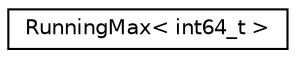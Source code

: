 digraph "Graphical Class Hierarchy"
{
 // LATEX_PDF_SIZE
  edge [fontname="Helvetica",fontsize="10",labelfontname="Helvetica",labelfontsize="10"];
  node [fontname="Helvetica",fontsize="10",shape=record];
  rankdir="LR";
  Node0 [label="RunningMax\< int64_t \>",height=0.2,width=0.4,color="black", fillcolor="white", style="filled",URL="$classoperations__research_1_1_running_max.html",tooltip=" "];
}
